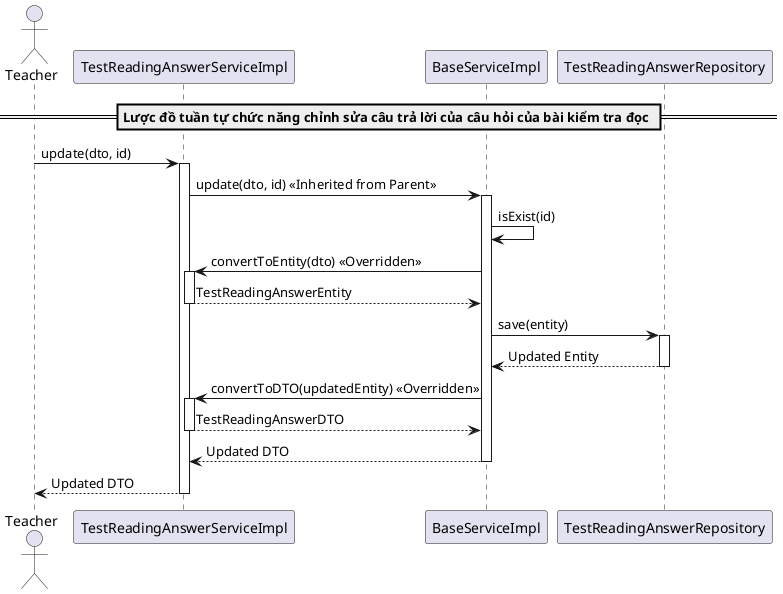 @startuml updateTestReadingAnswer
actor Teacher
participant "TestReadingAnswerServiceImpl" as TestReadingAnswerService
participant "BaseServiceImpl" as BaseService
participant "TestReadingAnswerRepository" as Repository

== Lược đồ tuần tự chức năng chỉnh sửa câu trả lời của câu hỏi của bài kiểm tra đọc ==
Teacher -> TestReadingAnswerService: update(dto, id)
activate TestReadingAnswerService

TestReadingAnswerService -> BaseService: update(dto, id) << Inherited from Parent >>
activate BaseService

BaseService -> BaseService: isExist(id)
BaseService -> TestReadingAnswerService: convertToEntity(dto) << Overridden >>
activate TestReadingAnswerService
TestReadingAnswerService --> BaseService: TestReadingAnswerEntity
deactivate TestReadingAnswerService

BaseService -> Repository: save(entity)
activate Repository
Repository --> BaseService: Updated Entity
deactivate Repository

BaseService -> TestReadingAnswerService: convertToDTO(updatedEntity) << Overridden >>
activate TestReadingAnswerService
TestReadingAnswerService --> BaseService: TestReadingAnswerDTO
deactivate TestReadingAnswerService

BaseService --> TestReadingAnswerService: Updated DTO
deactivate BaseService

TestReadingAnswerService --> Teacher: Updated DTO
deactivate TestReadingAnswerService

@enduml
